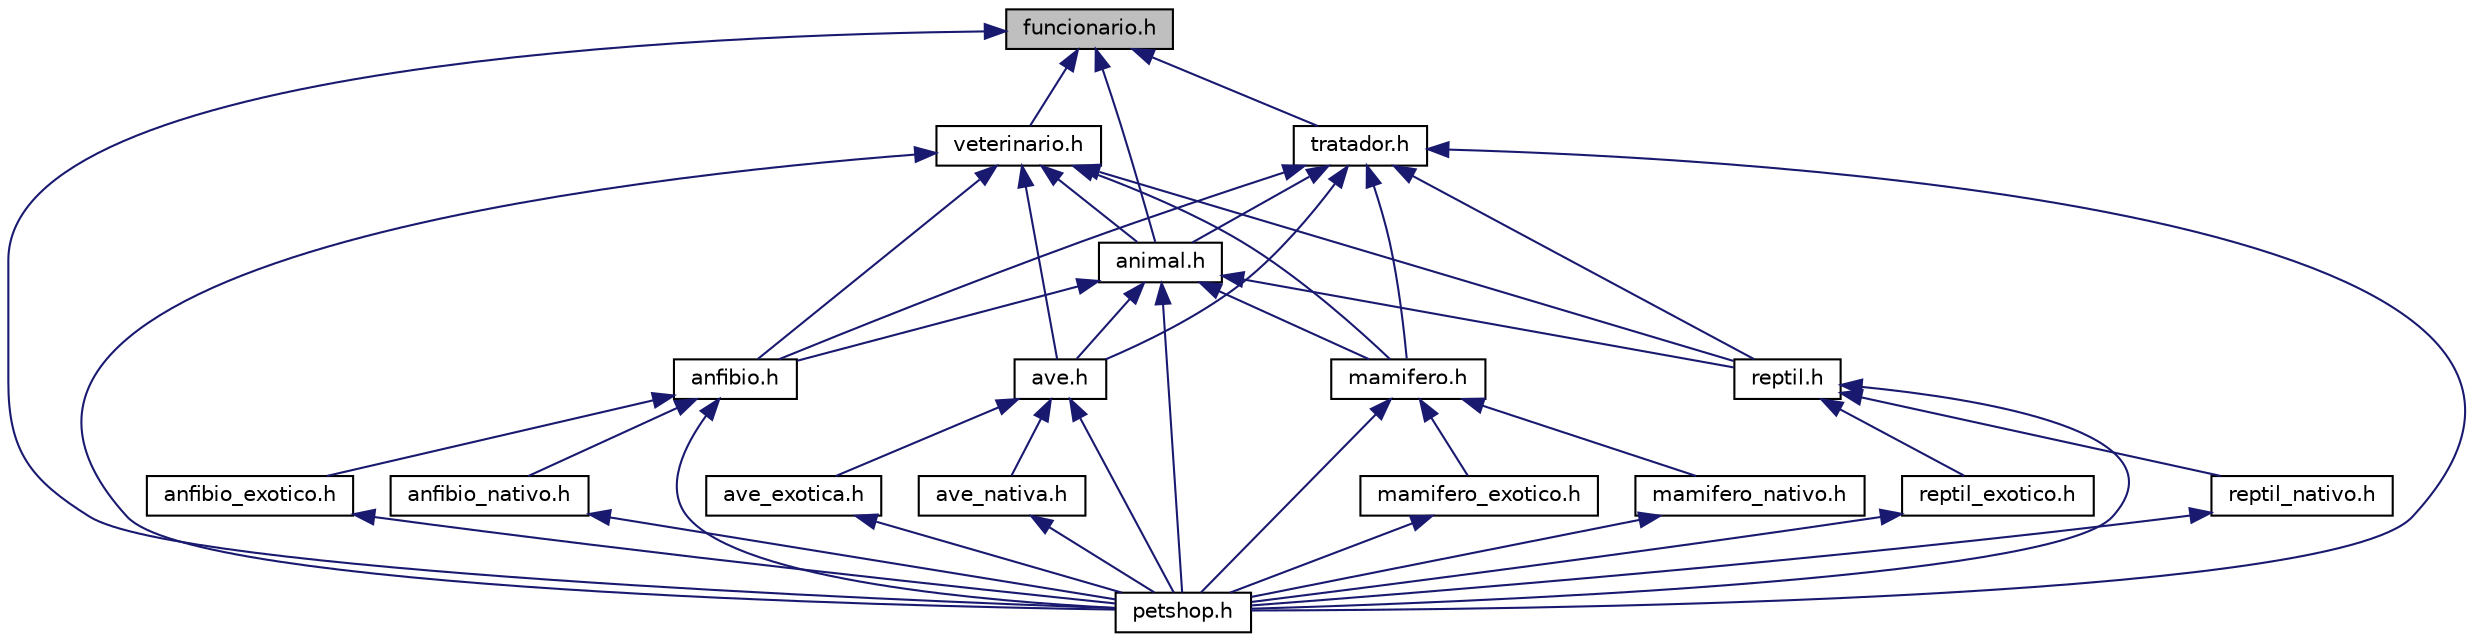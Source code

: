 digraph "funcionario.h"
{
  edge [fontname="Helvetica",fontsize="10",labelfontname="Helvetica",labelfontsize="10"];
  node [fontname="Helvetica",fontsize="10",shape=record];
  Node3 [label="funcionario.h",height=0.2,width=0.4,color="black", fillcolor="grey75", style="filled", fontcolor="black"];
  Node3 -> Node4 [dir="back",color="midnightblue",fontsize="10",style="solid"];
  Node4 [label="animal.h",height=0.2,width=0.4,color="black", fillcolor="white", style="filled",URL="$animal_8h.html",tooltip="Estrutura de dados da classe de Animal. "];
  Node4 -> Node5 [dir="back",color="midnightblue",fontsize="10",style="solid"];
  Node5 [label="anfibio.h",height=0.2,width=0.4,color="black", fillcolor="white", style="filled",URL="$anfibio_8h.html",tooltip="Estrutura de dados da classe de Anfíbio. "];
  Node5 -> Node6 [dir="back",color="midnightblue",fontsize="10",style="solid"];
  Node6 [label="anfibio_exotico.h",height=0.2,width=0.4,color="black", fillcolor="white", style="filled",URL="$anfibio__exotico_8h.html",tooltip="Estrutura de dados da classe de Anfíbio Exótico. "];
  Node6 -> Node7 [dir="back",color="midnightblue",fontsize="10",style="solid"];
  Node7 [label="petshop.h",height=0.2,width=0.4,color="black", fillcolor="white", style="filled",URL="$petshop_8h.html",tooltip="Estrutura de dados e assinaturas da classe controladora Petshop. "];
  Node5 -> Node8 [dir="back",color="midnightblue",fontsize="10",style="solid"];
  Node8 [label="anfibio_nativo.h",height=0.2,width=0.4,color="black", fillcolor="white", style="filled",URL="$anfibio__nativo_8h.html",tooltip="Estrutura de dados da classe de Anfíbio Nativo. "];
  Node8 -> Node7 [dir="back",color="midnightblue",fontsize="10",style="solid"];
  Node5 -> Node7 [dir="back",color="midnightblue",fontsize="10",style="solid"];
  Node4 -> Node9 [dir="back",color="midnightblue",fontsize="10",style="solid"];
  Node9 [label="ave.h",height=0.2,width=0.4,color="black", fillcolor="white", style="filled",URL="$ave_8h.html",tooltip="Estrutura de dados da classe de Ave. "];
  Node9 -> Node10 [dir="back",color="midnightblue",fontsize="10",style="solid"];
  Node10 [label="ave_exotica.h",height=0.2,width=0.4,color="black", fillcolor="white", style="filled",URL="$ave__exotica_8h.html",tooltip="Estrutura de dados da classe de Ave Exótica. "];
  Node10 -> Node7 [dir="back",color="midnightblue",fontsize="10",style="solid"];
  Node9 -> Node11 [dir="back",color="midnightblue",fontsize="10",style="solid"];
  Node11 [label="ave_nativa.h",height=0.2,width=0.4,color="black", fillcolor="white", style="filled",URL="$ave__nativa_8h.html",tooltip="Estrutura de dados da classe de Ave Nativa. "];
  Node11 -> Node7 [dir="back",color="midnightblue",fontsize="10",style="solid"];
  Node9 -> Node7 [dir="back",color="midnightblue",fontsize="10",style="solid"];
  Node4 -> Node12 [dir="back",color="midnightblue",fontsize="10",style="solid"];
  Node12 [label="mamifero.h",height=0.2,width=0.4,color="black", fillcolor="white", style="filled",URL="$mamifero_8h.html",tooltip="Estrutura de dados da classe de Mamífero. "];
  Node12 -> Node13 [dir="back",color="midnightblue",fontsize="10",style="solid"];
  Node13 [label="mamifero_exotico.h",height=0.2,width=0.4,color="black", fillcolor="white", style="filled",URL="$mamifero__exotico_8h.html",tooltip="Estrutura de dados da classe de Mamífero Exótico. "];
  Node13 -> Node7 [dir="back",color="midnightblue",fontsize="10",style="solid"];
  Node12 -> Node14 [dir="back",color="midnightblue",fontsize="10",style="solid"];
  Node14 [label="mamifero_nativo.h",height=0.2,width=0.4,color="black", fillcolor="white", style="filled",URL="$mamifero__nativo_8h.html",tooltip="Estrutura de dados da classe de Mamífero Nativo. "];
  Node14 -> Node7 [dir="back",color="midnightblue",fontsize="10",style="solid"];
  Node12 -> Node7 [dir="back",color="midnightblue",fontsize="10",style="solid"];
  Node4 -> Node7 [dir="back",color="midnightblue",fontsize="10",style="solid"];
  Node4 -> Node15 [dir="back",color="midnightblue",fontsize="10",style="solid"];
  Node15 [label="reptil.h",height=0.2,width=0.4,color="black", fillcolor="white", style="filled",URL="$reptil_8h.html",tooltip="Estrutura de dados da classe de Réptil. "];
  Node15 -> Node7 [dir="back",color="midnightblue",fontsize="10",style="solid"];
  Node15 -> Node16 [dir="back",color="midnightblue",fontsize="10",style="solid"];
  Node16 [label="reptil_nativo.h",height=0.2,width=0.4,color="black", fillcolor="white", style="filled",URL="$reptil__nativo_8h.html",tooltip="Estrutura de dados da classe de Réptil Nativo. "];
  Node16 -> Node7 [dir="back",color="midnightblue",fontsize="10",style="solid"];
  Node15 -> Node17 [dir="back",color="midnightblue",fontsize="10",style="solid"];
  Node17 [label="reptil_exotico.h",height=0.2,width=0.4,color="black", fillcolor="white", style="filled",URL="$reptil__exotico_8h.html",tooltip="Estrutura de dados da classe de Réptil Exótico. "];
  Node17 -> Node7 [dir="back",color="midnightblue",fontsize="10",style="solid"];
  Node3 -> Node18 [dir="back",color="midnightblue",fontsize="10",style="solid"];
  Node18 [label="veterinario.h",height=0.2,width=0.4,color="black", fillcolor="white", style="filled",URL="$veterinario_8h.html",tooltip="Estrutura de dados da classe de Veterinário. "];
  Node18 -> Node4 [dir="back",color="midnightblue",fontsize="10",style="solid"];
  Node18 -> Node5 [dir="back",color="midnightblue",fontsize="10",style="solid"];
  Node18 -> Node9 [dir="back",color="midnightblue",fontsize="10",style="solid"];
  Node18 -> Node12 [dir="back",color="midnightblue",fontsize="10",style="solid"];
  Node18 -> Node7 [dir="back",color="midnightblue",fontsize="10",style="solid"];
  Node18 -> Node15 [dir="back",color="midnightblue",fontsize="10",style="solid"];
  Node3 -> Node19 [dir="back",color="midnightblue",fontsize="10",style="solid"];
  Node19 [label="tratador.h",height=0.2,width=0.4,color="black", fillcolor="white", style="filled",URL="$tratador_8h.html",tooltip="Estrutura de dados da classe de Tratador. "];
  Node19 -> Node4 [dir="back",color="midnightblue",fontsize="10",style="solid"];
  Node19 -> Node5 [dir="back",color="midnightblue",fontsize="10",style="solid"];
  Node19 -> Node9 [dir="back",color="midnightblue",fontsize="10",style="solid"];
  Node19 -> Node12 [dir="back",color="midnightblue",fontsize="10",style="solid"];
  Node19 -> Node7 [dir="back",color="midnightblue",fontsize="10",style="solid"];
  Node19 -> Node15 [dir="back",color="midnightblue",fontsize="10",style="solid"];
  Node3 -> Node7 [dir="back",color="midnightblue",fontsize="10",style="solid"];
}
